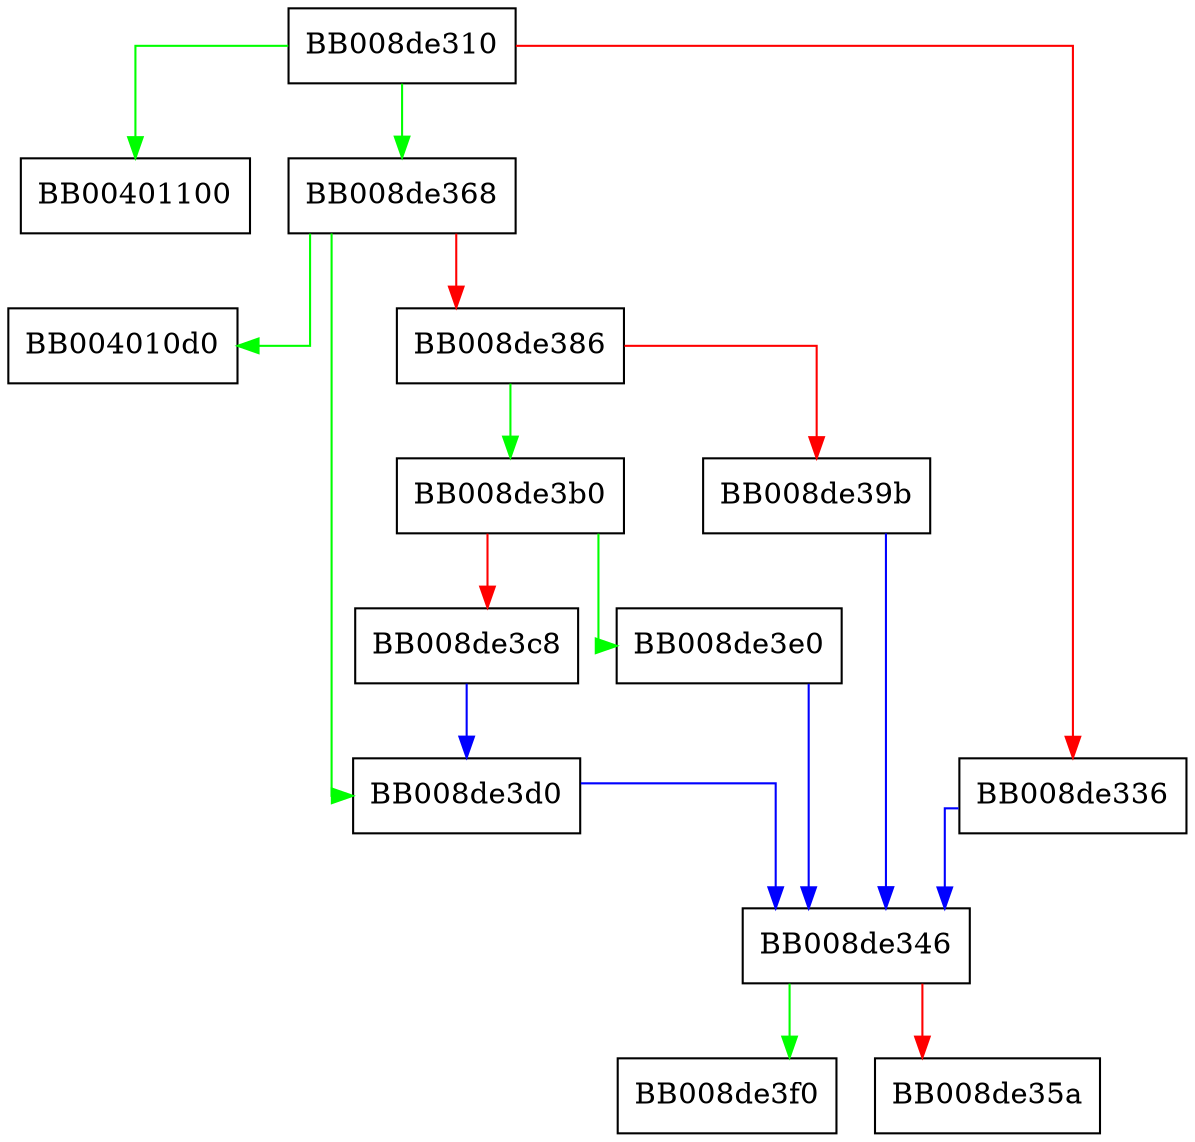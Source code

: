 digraph if_nametoindex {
  node [shape="box"];
  graph [splines=ortho];
  BB008de310 -> BB00401100 [color="green"];
  BB008de310 -> BB008de368 [color="green"];
  BB008de310 -> BB008de336 [color="red"];
  BB008de336 -> BB008de346 [color="blue"];
  BB008de346 -> BB008de3f0 [color="green"];
  BB008de346 -> BB008de35a [color="red"];
  BB008de368 -> BB004010d0 [color="green"];
  BB008de368 -> BB008de3d0 [color="green"];
  BB008de368 -> BB008de386 [color="red"];
  BB008de386 -> BB008de3b0 [color="green"];
  BB008de386 -> BB008de39b [color="red"];
  BB008de39b -> BB008de346 [color="blue"];
  BB008de3b0 -> BB008de3e0 [color="green"];
  BB008de3b0 -> BB008de3c8 [color="red"];
  BB008de3c8 -> BB008de3d0 [color="blue"];
  BB008de3d0 -> BB008de346 [color="blue"];
  BB008de3e0 -> BB008de346 [color="blue"];
}